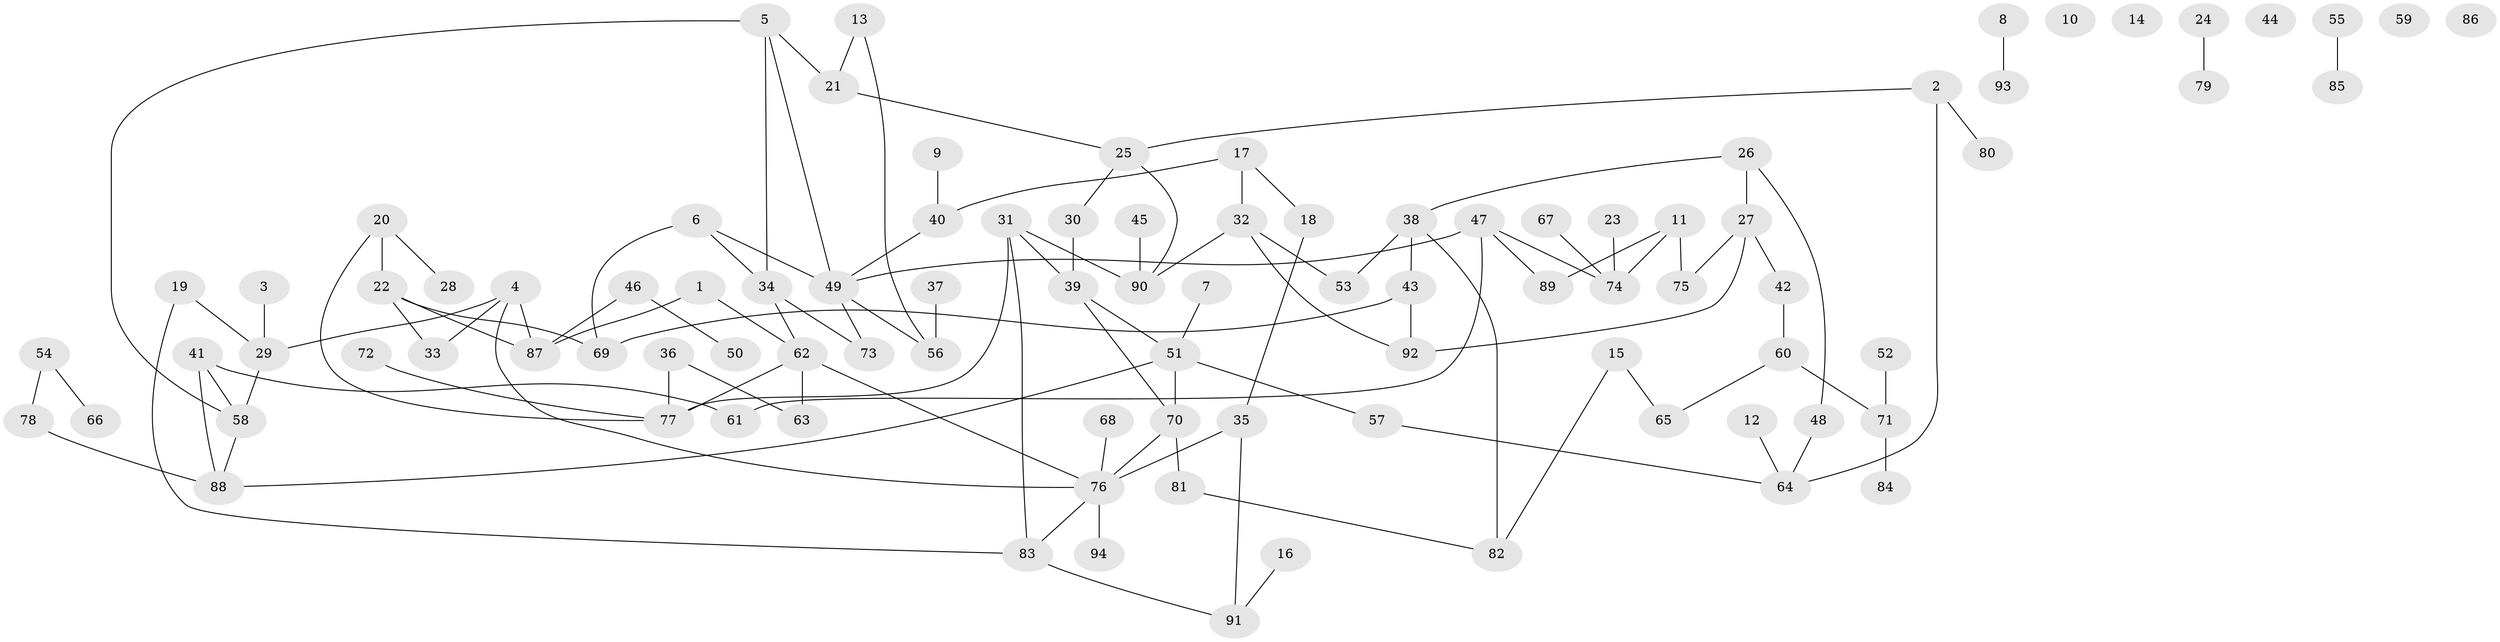 // coarse degree distribution, {5: 0.08, 3: 0.16, 9: 0.02, 2: 0.36, 4: 0.16, 6: 0.04, 7: 0.02, 1: 0.16}
// Generated by graph-tools (version 1.1) at 2025/48/03/04/25 22:48:10]
// undirected, 94 vertices, 115 edges
graph export_dot {
  node [color=gray90,style=filled];
  1;
  2;
  3;
  4;
  5;
  6;
  7;
  8;
  9;
  10;
  11;
  12;
  13;
  14;
  15;
  16;
  17;
  18;
  19;
  20;
  21;
  22;
  23;
  24;
  25;
  26;
  27;
  28;
  29;
  30;
  31;
  32;
  33;
  34;
  35;
  36;
  37;
  38;
  39;
  40;
  41;
  42;
  43;
  44;
  45;
  46;
  47;
  48;
  49;
  50;
  51;
  52;
  53;
  54;
  55;
  56;
  57;
  58;
  59;
  60;
  61;
  62;
  63;
  64;
  65;
  66;
  67;
  68;
  69;
  70;
  71;
  72;
  73;
  74;
  75;
  76;
  77;
  78;
  79;
  80;
  81;
  82;
  83;
  84;
  85;
  86;
  87;
  88;
  89;
  90;
  91;
  92;
  93;
  94;
  1 -- 62;
  1 -- 87;
  2 -- 25;
  2 -- 64;
  2 -- 80;
  3 -- 29;
  4 -- 29;
  4 -- 33;
  4 -- 76;
  4 -- 87;
  5 -- 21;
  5 -- 34;
  5 -- 49;
  5 -- 58;
  6 -- 34;
  6 -- 49;
  6 -- 69;
  7 -- 51;
  8 -- 93;
  9 -- 40;
  11 -- 74;
  11 -- 75;
  11 -- 89;
  12 -- 64;
  13 -- 21;
  13 -- 56;
  15 -- 65;
  15 -- 82;
  16 -- 91;
  17 -- 18;
  17 -- 32;
  17 -- 40;
  18 -- 35;
  19 -- 29;
  19 -- 83;
  20 -- 22;
  20 -- 28;
  20 -- 77;
  21 -- 25;
  22 -- 33;
  22 -- 69;
  22 -- 87;
  23 -- 74;
  24 -- 79;
  25 -- 30;
  25 -- 90;
  26 -- 27;
  26 -- 38;
  26 -- 48;
  27 -- 42;
  27 -- 75;
  27 -- 92;
  29 -- 58;
  30 -- 39;
  31 -- 39;
  31 -- 77;
  31 -- 83;
  31 -- 90;
  32 -- 53;
  32 -- 90;
  32 -- 92;
  34 -- 62;
  34 -- 73;
  35 -- 76;
  35 -- 91;
  36 -- 63;
  36 -- 77;
  37 -- 56;
  38 -- 43;
  38 -- 53;
  38 -- 82;
  39 -- 51;
  39 -- 70;
  40 -- 49;
  41 -- 58;
  41 -- 61;
  41 -- 88;
  42 -- 60;
  43 -- 69;
  43 -- 92;
  45 -- 90;
  46 -- 50;
  46 -- 87;
  47 -- 49;
  47 -- 61;
  47 -- 74;
  47 -- 89;
  48 -- 64;
  49 -- 56;
  49 -- 73;
  51 -- 57;
  51 -- 70;
  51 -- 88;
  52 -- 71;
  54 -- 66;
  54 -- 78;
  55 -- 85;
  57 -- 64;
  58 -- 88;
  60 -- 65;
  60 -- 71;
  62 -- 63;
  62 -- 76;
  62 -- 77;
  67 -- 74;
  68 -- 76;
  70 -- 76;
  70 -- 81;
  71 -- 84;
  72 -- 77;
  76 -- 83;
  76 -- 94;
  78 -- 88;
  81 -- 82;
  83 -- 91;
}
